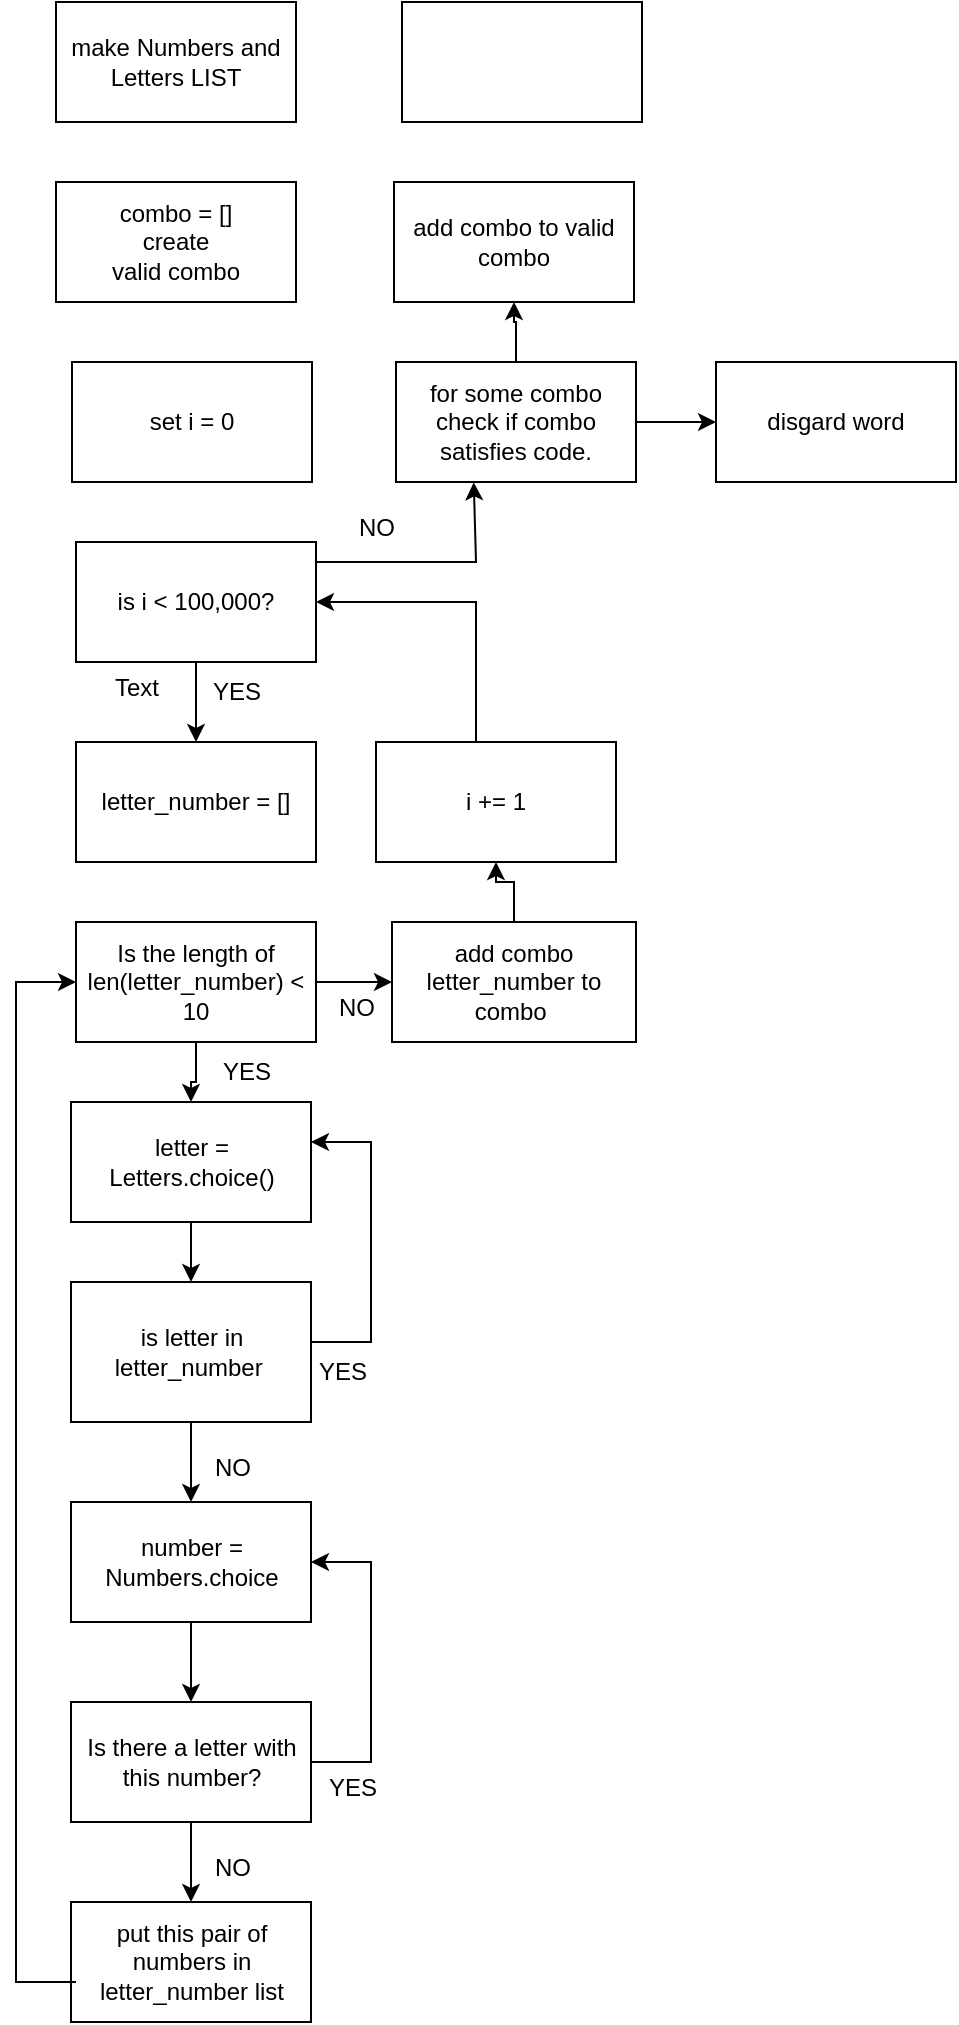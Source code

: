 <mxfile version="27.1.6">
  <diagram name="Page-1" id="NPCa-Ku4Ab0R1baDCZhV">
    <mxGraphModel dx="727" dy="394" grid="1" gridSize="10" guides="1" tooltips="1" connect="1" arrows="1" fold="1" page="1" pageScale="1" pageWidth="850" pageHeight="1100" math="0" shadow="0">
      <root>
        <mxCell id="0" />
        <mxCell id="1" parent="0" />
        <mxCell id="B1ogW8DPIxiJ78t296LF-19" value="make Numbers and Letters LIST" style="rounded=0;whiteSpace=wrap;html=1;" vertex="1" parent="1">
          <mxGeometry x="100" y="60" width="120" height="60" as="geometry" />
        </mxCell>
        <mxCell id="B1ogW8DPIxiJ78t296LF-20" value="combo = []&lt;div&gt;create&lt;/div&gt;&lt;div&gt;valid combo&lt;/div&gt;" style="rounded=0;whiteSpace=wrap;html=1;" vertex="1" parent="1">
          <mxGeometry x="100" y="150" width="120" height="60" as="geometry" />
        </mxCell>
        <mxCell id="B1ogW8DPIxiJ78t296LF-43" value="i += 1" style="rounded=0;whiteSpace=wrap;html=1;" vertex="1" parent="1">
          <mxGeometry x="260" y="430" width="120" height="60" as="geometry" />
        </mxCell>
        <mxCell id="B1ogW8DPIxiJ78t296LF-47" value="" style="group" vertex="1" connectable="0" parent="1">
          <mxGeometry x="80" y="330" width="310" height="740" as="geometry" />
        </mxCell>
        <mxCell id="B1ogW8DPIxiJ78t296LF-15" value="" style="edgeStyle=orthogonalEdgeStyle;rounded=0;orthogonalLoop=1;jettySize=auto;html=1;" edge="1" parent="B1ogW8DPIxiJ78t296LF-47" source="B1ogW8DPIxiJ78t296LF-1" target="B1ogW8DPIxiJ78t296LF-2">
          <mxGeometry relative="1" as="geometry" />
        </mxCell>
        <mxCell id="B1ogW8DPIxiJ78t296LF-1" value="is i &amp;lt; 100,000?" style="rounded=0;whiteSpace=wrap;html=1;" vertex="1" parent="B1ogW8DPIxiJ78t296LF-47">
          <mxGeometry x="30" width="120" height="60" as="geometry" />
        </mxCell>
        <mxCell id="B1ogW8DPIxiJ78t296LF-2" value="letter_number = []" style="rounded=0;whiteSpace=wrap;html=1;" vertex="1" parent="B1ogW8DPIxiJ78t296LF-47">
          <mxGeometry x="30" y="100" width="120" height="60" as="geometry" />
        </mxCell>
        <mxCell id="B1ogW8DPIxiJ78t296LF-16" value="YES" style="text;html=1;align=center;verticalAlign=middle;resizable=0;points=[];autosize=1;strokeColor=none;fillColor=none;" vertex="1" parent="B1ogW8DPIxiJ78t296LF-47">
          <mxGeometry x="85" y="60" width="50" height="30" as="geometry" />
        </mxCell>
        <mxCell id="B1ogW8DPIxiJ78t296LF-35" value="" style="group" vertex="1" connectable="0" parent="B1ogW8DPIxiJ78t296LF-47">
          <mxGeometry x="27.5" y="280" width="165" height="460" as="geometry" />
        </mxCell>
        <mxCell id="B1ogW8DPIxiJ78t296LF-8" value="letter = Letters.choice()" style="rounded=0;whiteSpace=wrap;html=1;" vertex="1" parent="B1ogW8DPIxiJ78t296LF-35">
          <mxGeometry width="120" height="60" as="geometry" />
        </mxCell>
        <mxCell id="B1ogW8DPIxiJ78t296LF-27" value="" style="edgeStyle=orthogonalEdgeStyle;rounded=0;orthogonalLoop=1;jettySize=auto;html=1;" edge="1" parent="B1ogW8DPIxiJ78t296LF-35" source="B1ogW8DPIxiJ78t296LF-21" target="B1ogW8DPIxiJ78t296LF-22">
          <mxGeometry relative="1" as="geometry" />
        </mxCell>
        <mxCell id="B1ogW8DPIxiJ78t296LF-21" value="Is there a letter with this number?" style="rounded=0;whiteSpace=wrap;html=1;" vertex="1" parent="B1ogW8DPIxiJ78t296LF-35">
          <mxGeometry y="300" width="120" height="60" as="geometry" />
        </mxCell>
        <mxCell id="B1ogW8DPIxiJ78t296LF-22" value="put this pair of numbers in letter_number list" style="rounded=0;whiteSpace=wrap;html=1;" vertex="1" parent="B1ogW8DPIxiJ78t296LF-35">
          <mxGeometry y="400" width="120" height="60" as="geometry" />
        </mxCell>
        <mxCell id="B1ogW8DPIxiJ78t296LF-26" value="" style="edgeStyle=orthogonalEdgeStyle;rounded=0;orthogonalLoop=1;jettySize=auto;html=1;" edge="1" parent="B1ogW8DPIxiJ78t296LF-35" source="B1ogW8DPIxiJ78t296LF-4" target="B1ogW8DPIxiJ78t296LF-21">
          <mxGeometry relative="1" as="geometry" />
        </mxCell>
        <mxCell id="B1ogW8DPIxiJ78t296LF-28" value="NO" style="text;html=1;align=center;verticalAlign=middle;resizable=0;points=[];autosize=1;strokeColor=none;fillColor=none;" vertex="1" parent="B1ogW8DPIxiJ78t296LF-35">
          <mxGeometry x="60" y="368" width="40" height="30" as="geometry" />
        </mxCell>
        <mxCell id="B1ogW8DPIxiJ78t296LF-29" value="" style="endArrow=classic;html=1;rounded=0;entryX=1;entryY=0.5;entryDx=0;entryDy=0;" edge="1" parent="B1ogW8DPIxiJ78t296LF-35" target="B1ogW8DPIxiJ78t296LF-4">
          <mxGeometry width="50" height="50" relative="1" as="geometry">
            <mxPoint x="120" y="330" as="sourcePoint" />
            <mxPoint x="130" y="230" as="targetPoint" />
            <Array as="points">
              <mxPoint x="150" y="330" />
              <mxPoint x="150" y="230" />
            </Array>
          </mxGeometry>
        </mxCell>
        <mxCell id="B1ogW8DPIxiJ78t296LF-30" value="YES" style="text;html=1;align=center;verticalAlign=middle;resizable=0;points=[];autosize=1;strokeColor=none;fillColor=none;" vertex="1" parent="B1ogW8DPIxiJ78t296LF-35">
          <mxGeometry x="115" y="328" width="50" height="30" as="geometry" />
        </mxCell>
        <mxCell id="B1ogW8DPIxiJ78t296LF-32" value="" style="endArrow=classic;html=1;rounded=0;" edge="1" parent="B1ogW8DPIxiJ78t296LF-35">
          <mxGeometry width="50" height="50" relative="1" as="geometry">
            <mxPoint x="120" y="120" as="sourcePoint" />
            <mxPoint x="120" y="20" as="targetPoint" />
            <Array as="points">
              <mxPoint x="150" y="120" />
              <mxPoint x="150" y="20" />
            </Array>
          </mxGeometry>
        </mxCell>
        <mxCell id="B1ogW8DPIxiJ78t296LF-33" value="YES" style="text;html=1;align=center;verticalAlign=middle;resizable=0;points=[];autosize=1;strokeColor=none;fillColor=none;" vertex="1" parent="B1ogW8DPIxiJ78t296LF-35">
          <mxGeometry x="110" y="120" width="50" height="30" as="geometry" />
        </mxCell>
        <mxCell id="B1ogW8DPIxiJ78t296LF-5" value="" style="edgeStyle=orthogonalEdgeStyle;rounded=0;orthogonalLoop=1;jettySize=auto;html=1;" edge="1" parent="B1ogW8DPIxiJ78t296LF-35" source="B1ogW8DPIxiJ78t296LF-3" target="B1ogW8DPIxiJ78t296LF-4">
          <mxGeometry relative="1" as="geometry" />
        </mxCell>
        <mxCell id="B1ogW8DPIxiJ78t296LF-3" value="is letter in letter_number&amp;nbsp;" style="rounded=0;whiteSpace=wrap;html=1;" vertex="1" parent="B1ogW8DPIxiJ78t296LF-35">
          <mxGeometry y="90" width="120" height="70" as="geometry" />
        </mxCell>
        <mxCell id="B1ogW8DPIxiJ78t296LF-4" value="number = Numbers.choice" style="rounded=0;whiteSpace=wrap;html=1;" vertex="1" parent="B1ogW8DPIxiJ78t296LF-35">
          <mxGeometry y="200" width="120" height="60" as="geometry" />
        </mxCell>
        <mxCell id="B1ogW8DPIxiJ78t296LF-9" value="NO" style="text;html=1;align=center;verticalAlign=middle;resizable=0;points=[];autosize=1;strokeColor=none;fillColor=none;" vertex="1" parent="B1ogW8DPIxiJ78t296LF-35">
          <mxGeometry x="60" y="168" width="40" height="30" as="geometry" />
        </mxCell>
        <mxCell id="B1ogW8DPIxiJ78t296LF-25" value="" style="endArrow=classic;html=1;rounded=0;" edge="1" parent="B1ogW8DPIxiJ78t296LF-35">
          <mxGeometry width="50" height="50" relative="1" as="geometry">
            <mxPoint x="60" y="60" as="sourcePoint" />
            <mxPoint x="60" y="90" as="targetPoint" />
          </mxGeometry>
        </mxCell>
        <mxCell id="B1ogW8DPIxiJ78t296LF-37" value="" style="edgeStyle=orthogonalEdgeStyle;rounded=0;orthogonalLoop=1;jettySize=auto;html=1;" edge="1" parent="B1ogW8DPIxiJ78t296LF-47" source="B1ogW8DPIxiJ78t296LF-36" target="B1ogW8DPIxiJ78t296LF-8">
          <mxGeometry relative="1" as="geometry" />
        </mxCell>
        <mxCell id="B1ogW8DPIxiJ78t296LF-36" value="Is the length of len(letter_number) &amp;lt; 10" style="rounded=0;whiteSpace=wrap;html=1;" vertex="1" parent="B1ogW8DPIxiJ78t296LF-47">
          <mxGeometry x="30" y="190" width="120" height="60" as="geometry" />
        </mxCell>
        <mxCell id="B1ogW8DPIxiJ78t296LF-38" value="&lt;blockquote style=&quot;margin: 0 0 0 40px; border: none; padding: 0px;&quot;&gt;YES&lt;/blockquote&gt;" style="text;html=1;align=center;verticalAlign=middle;resizable=0;points=[];autosize=1;strokeColor=none;fillColor=none;" vertex="1" parent="B1ogW8DPIxiJ78t296LF-47">
          <mxGeometry x="50" y="250" width="90" height="30" as="geometry" />
        </mxCell>
        <mxCell id="B1ogW8DPIxiJ78t296LF-42" value="NO" style="text;html=1;align=center;verticalAlign=middle;resizable=0;points=[];autosize=1;strokeColor=none;fillColor=none;" vertex="1" parent="B1ogW8DPIxiJ78t296LF-47">
          <mxGeometry x="150" y="218" width="40" height="30" as="geometry" />
        </mxCell>
        <mxCell id="B1ogW8DPIxiJ78t296LF-45" value="" style="endArrow=classic;html=1;rounded=0;entryX=1;entryY=0.5;entryDx=0;entryDy=0;" edge="1" parent="B1ogW8DPIxiJ78t296LF-47" target="B1ogW8DPIxiJ78t296LF-1">
          <mxGeometry width="50" height="50" relative="1" as="geometry">
            <mxPoint x="230" y="100" as="sourcePoint" />
            <mxPoint x="280" y="50" as="targetPoint" />
            <Array as="points">
              <mxPoint x="230" y="30" />
            </Array>
          </mxGeometry>
        </mxCell>
        <mxCell id="B1ogW8DPIxiJ78t296LF-46" value="" style="endArrow=classic;html=1;rounded=0;entryX=0;entryY=0.5;entryDx=0;entryDy=0;" edge="1" parent="B1ogW8DPIxiJ78t296LF-47" target="B1ogW8DPIxiJ78t296LF-36">
          <mxGeometry width="50" height="50" relative="1" as="geometry">
            <mxPoint x="30" y="720" as="sourcePoint" />
            <mxPoint x="30" y="310" as="targetPoint" />
            <Array as="points">
              <mxPoint y="720" />
              <mxPoint y="220" />
            </Array>
          </mxGeometry>
        </mxCell>
        <mxCell id="B1ogW8DPIxiJ78t296LF-49" value="add combo letter_number to combo&amp;nbsp;" style="rounded=0;whiteSpace=wrap;html=1;" vertex="1" parent="B1ogW8DPIxiJ78t296LF-47">
          <mxGeometry x="188" y="190" width="122" height="60" as="geometry" />
        </mxCell>
        <mxCell id="B1ogW8DPIxiJ78t296LF-52" value="" style="endArrow=classic;html=1;rounded=0;entryX=0;entryY=0.5;entryDx=0;entryDy=0;" edge="1" parent="B1ogW8DPIxiJ78t296LF-47" target="B1ogW8DPIxiJ78t296LF-49">
          <mxGeometry width="50" height="50" relative="1" as="geometry">
            <mxPoint x="150" y="220" as="sourcePoint" />
            <mxPoint x="200" y="170" as="targetPoint" />
          </mxGeometry>
        </mxCell>
        <mxCell id="B1ogW8DPIxiJ78t296LF-48" value="set i = 0" style="rounded=0;whiteSpace=wrap;html=1;" vertex="1" parent="1">
          <mxGeometry x="108" y="240" width="120" height="60" as="geometry" />
        </mxCell>
        <mxCell id="B1ogW8DPIxiJ78t296LF-50" value="Text" style="text;html=1;align=center;verticalAlign=middle;resizable=0;points=[];autosize=1;strokeColor=none;fillColor=none;" vertex="1" parent="1">
          <mxGeometry x="115" y="388" width="50" height="30" as="geometry" />
        </mxCell>
        <mxCell id="B1ogW8DPIxiJ78t296LF-53" value="" style="edgeStyle=orthogonalEdgeStyle;rounded=0;orthogonalLoop=1;jettySize=auto;html=1;" edge="1" parent="1" source="B1ogW8DPIxiJ78t296LF-49" target="B1ogW8DPIxiJ78t296LF-43">
          <mxGeometry relative="1" as="geometry" />
        </mxCell>
        <mxCell id="B1ogW8DPIxiJ78t296LF-59" value="" style="edgeStyle=orthogonalEdgeStyle;rounded=0;orthogonalLoop=1;jettySize=auto;html=1;" edge="1" parent="1" source="B1ogW8DPIxiJ78t296LF-54" target="B1ogW8DPIxiJ78t296LF-58">
          <mxGeometry relative="1" as="geometry" />
        </mxCell>
        <mxCell id="B1ogW8DPIxiJ78t296LF-54" value="for some combo check if combo satisfies code." style="rounded=0;whiteSpace=wrap;html=1;" vertex="1" parent="1">
          <mxGeometry x="270" y="240" width="120" height="60" as="geometry" />
        </mxCell>
        <mxCell id="B1ogW8DPIxiJ78t296LF-56" value="" style="endArrow=classic;html=1;rounded=0;entryX=0.324;entryY=1.003;entryDx=0;entryDy=0;entryPerimeter=0;" edge="1" parent="1" target="B1ogW8DPIxiJ78t296LF-54">
          <mxGeometry width="50" height="50" relative="1" as="geometry">
            <mxPoint x="230" y="340" as="sourcePoint" />
            <mxPoint x="280" y="290" as="targetPoint" />
            <Array as="points">
              <mxPoint x="310" y="340" />
            </Array>
          </mxGeometry>
        </mxCell>
        <mxCell id="B1ogW8DPIxiJ78t296LF-57" value="NO" style="text;html=1;align=center;verticalAlign=middle;resizable=0;points=[];autosize=1;strokeColor=none;fillColor=none;" vertex="1" parent="1">
          <mxGeometry x="240" y="308" width="40" height="30" as="geometry" />
        </mxCell>
        <mxCell id="B1ogW8DPIxiJ78t296LF-58" value="add combo to valid combo" style="rounded=0;whiteSpace=wrap;html=1;" vertex="1" parent="1">
          <mxGeometry x="269" y="150" width="120" height="60" as="geometry" />
        </mxCell>
        <mxCell id="B1ogW8DPIxiJ78t296LF-60" value="" style="endArrow=classic;html=1;rounded=0;" edge="1" parent="1">
          <mxGeometry width="50" height="50" relative="1" as="geometry">
            <mxPoint x="390" y="270" as="sourcePoint" />
            <mxPoint x="430" y="270" as="targetPoint" />
          </mxGeometry>
        </mxCell>
        <mxCell id="B1ogW8DPIxiJ78t296LF-61" value="disgard word" style="rounded=0;whiteSpace=wrap;html=1;" vertex="1" parent="1">
          <mxGeometry x="430" y="240" width="120" height="60" as="geometry" />
        </mxCell>
        <mxCell id="B1ogW8DPIxiJ78t296LF-63" value="" style="rounded=0;whiteSpace=wrap;html=1;" vertex="1" parent="1">
          <mxGeometry x="273" y="60" width="120" height="60" as="geometry" />
        </mxCell>
      </root>
    </mxGraphModel>
  </diagram>
</mxfile>
